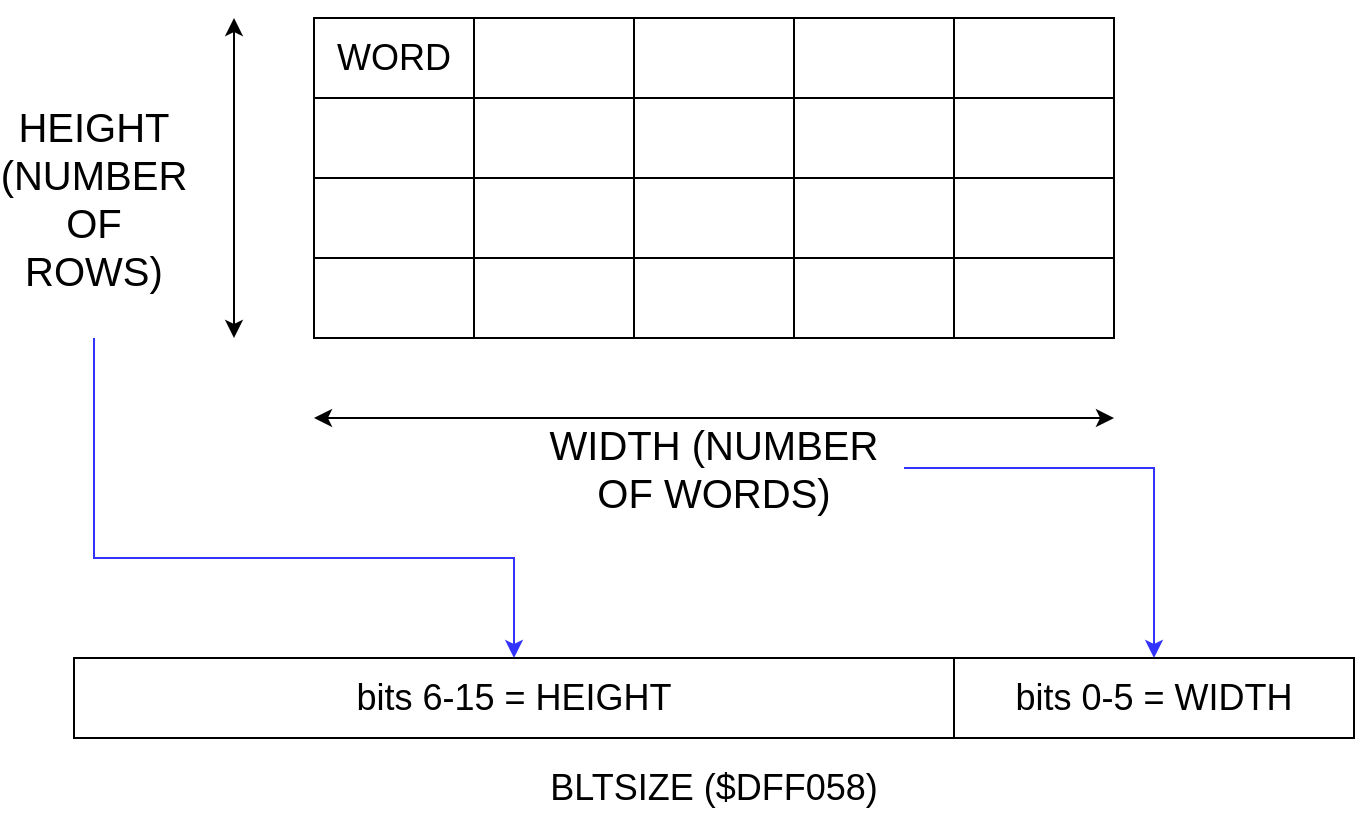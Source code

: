 <mxfile version="25.0.3">
  <diagram name="Pagina-1" id="hyNDqFRR06RENKn0NXhz">
    <mxGraphModel dx="1042" dy="531" grid="1" gridSize="10" guides="1" tooltips="1" connect="1" arrows="1" fold="1" page="1" pageScale="1" pageWidth="1169" pageHeight="827" math="0" shadow="0">
      <root>
        <mxCell id="0" />
        <mxCell id="1" parent="0" />
        <mxCell id="47_I8LrbGjwLFuimm0j3-1" value="" style="rounded=0;whiteSpace=wrap;html=1;" vertex="1" parent="1">
          <mxGeometry x="360" y="360" width="400" height="160" as="geometry" />
        </mxCell>
        <mxCell id="47_I8LrbGjwLFuimm0j3-2" value="" style="endArrow=classic;startArrow=classic;html=1;rounded=0;" edge="1" parent="1">
          <mxGeometry width="50" height="50" relative="1" as="geometry">
            <mxPoint x="320" y="520" as="sourcePoint" />
            <mxPoint x="320" y="360" as="targetPoint" />
          </mxGeometry>
        </mxCell>
        <mxCell id="47_I8LrbGjwLFuimm0j3-3" value="" style="endArrow=classic;startArrow=classic;html=1;rounded=0;" edge="1" parent="1">
          <mxGeometry width="50" height="50" relative="1" as="geometry">
            <mxPoint x="360" y="560" as="sourcePoint" />
            <mxPoint x="760" y="560" as="targetPoint" />
          </mxGeometry>
        </mxCell>
        <mxCell id="47_I8LrbGjwLFuimm0j3-32" style="edgeStyle=orthogonalEdgeStyle;rounded=0;orthogonalLoop=1;jettySize=auto;html=1;strokeColor=#3333FF;" edge="1" parent="1" source="47_I8LrbGjwLFuimm0j3-4" target="47_I8LrbGjwLFuimm0j3-29">
          <mxGeometry relative="1" as="geometry" />
        </mxCell>
        <mxCell id="47_I8LrbGjwLFuimm0j3-4" value="WIDTH (NUMBER OF WORDS)" style="text;html=1;align=center;verticalAlign=middle;whiteSpace=wrap;rounded=0;fontSize=20;" vertex="1" parent="1">
          <mxGeometry x="465" y="570" width="190" height="30" as="geometry" />
        </mxCell>
        <mxCell id="47_I8LrbGjwLFuimm0j3-33" style="edgeStyle=orthogonalEdgeStyle;rounded=0;orthogonalLoop=1;jettySize=auto;html=1;strokeColor=#3333FF;" edge="1" parent="1" source="47_I8LrbGjwLFuimm0j3-6" target="47_I8LrbGjwLFuimm0j3-30">
          <mxGeometry relative="1" as="geometry">
            <Array as="points">
              <mxPoint x="250" y="630" />
              <mxPoint x="460" y="630" />
            </Array>
          </mxGeometry>
        </mxCell>
        <mxCell id="47_I8LrbGjwLFuimm0j3-6" value="HEIGHT&lt;div&gt;(NUMBER&lt;/div&gt;&lt;div&gt;OF ROWS)&lt;/div&gt;" style="text;html=1;align=center;verticalAlign=middle;whiteSpace=wrap;rounded=0;fontSize=20;" vertex="1" parent="1">
          <mxGeometry x="220" y="380" width="60" height="140" as="geometry" />
        </mxCell>
        <mxCell id="47_I8LrbGjwLFuimm0j3-7" value="&lt;font style=&quot;font-size: 18px;&quot;&gt;WORD&lt;/font&gt;" style="rounded=0;whiteSpace=wrap;html=1;" vertex="1" parent="1">
          <mxGeometry x="360" y="360" width="80" height="40" as="geometry" />
        </mxCell>
        <mxCell id="47_I8LrbGjwLFuimm0j3-9" value="" style="rounded=0;whiteSpace=wrap;html=1;" vertex="1" parent="1">
          <mxGeometry x="440" y="360" width="80" height="40" as="geometry" />
        </mxCell>
        <mxCell id="47_I8LrbGjwLFuimm0j3-10" value="" style="rounded=0;whiteSpace=wrap;html=1;" vertex="1" parent="1">
          <mxGeometry x="520" y="360" width="80" height="40" as="geometry" />
        </mxCell>
        <mxCell id="47_I8LrbGjwLFuimm0j3-11" value="" style="rounded=0;whiteSpace=wrap;html=1;" vertex="1" parent="1">
          <mxGeometry x="600" y="360" width="80" height="40" as="geometry" />
        </mxCell>
        <mxCell id="47_I8LrbGjwLFuimm0j3-12" value="" style="rounded=0;whiteSpace=wrap;html=1;" vertex="1" parent="1">
          <mxGeometry x="680" y="360" width="80" height="40" as="geometry" />
        </mxCell>
        <mxCell id="47_I8LrbGjwLFuimm0j3-13" value="" style="rounded=0;whiteSpace=wrap;html=1;" vertex="1" parent="1">
          <mxGeometry x="360" y="400" width="80" height="40" as="geometry" />
        </mxCell>
        <mxCell id="47_I8LrbGjwLFuimm0j3-14" value="" style="rounded=0;whiteSpace=wrap;html=1;" vertex="1" parent="1">
          <mxGeometry x="440" y="400" width="80" height="40" as="geometry" />
        </mxCell>
        <mxCell id="47_I8LrbGjwLFuimm0j3-15" value="" style="rounded=0;whiteSpace=wrap;html=1;" vertex="1" parent="1">
          <mxGeometry x="520" y="400" width="80" height="40" as="geometry" />
        </mxCell>
        <mxCell id="47_I8LrbGjwLFuimm0j3-16" value="" style="rounded=0;whiteSpace=wrap;html=1;" vertex="1" parent="1">
          <mxGeometry x="600" y="400" width="80" height="40" as="geometry" />
        </mxCell>
        <mxCell id="47_I8LrbGjwLFuimm0j3-17" value="" style="rounded=0;whiteSpace=wrap;html=1;" vertex="1" parent="1">
          <mxGeometry x="680" y="400" width="80" height="40" as="geometry" />
        </mxCell>
        <mxCell id="47_I8LrbGjwLFuimm0j3-19" value="" style="rounded=0;whiteSpace=wrap;html=1;" vertex="1" parent="1">
          <mxGeometry x="360" y="440" width="80" height="40" as="geometry" />
        </mxCell>
        <mxCell id="47_I8LrbGjwLFuimm0j3-20" value="" style="rounded=0;whiteSpace=wrap;html=1;" vertex="1" parent="1">
          <mxGeometry x="440" y="440" width="80" height="40" as="geometry" />
        </mxCell>
        <mxCell id="47_I8LrbGjwLFuimm0j3-21" value="" style="rounded=0;whiteSpace=wrap;html=1;" vertex="1" parent="1">
          <mxGeometry x="520" y="440" width="80" height="40" as="geometry" />
        </mxCell>
        <mxCell id="47_I8LrbGjwLFuimm0j3-22" value="" style="rounded=0;whiteSpace=wrap;html=1;" vertex="1" parent="1">
          <mxGeometry x="600" y="440" width="80" height="40" as="geometry" />
        </mxCell>
        <mxCell id="47_I8LrbGjwLFuimm0j3-23" value="" style="rounded=0;whiteSpace=wrap;html=1;" vertex="1" parent="1">
          <mxGeometry x="680" y="440" width="80" height="40" as="geometry" />
        </mxCell>
        <mxCell id="47_I8LrbGjwLFuimm0j3-24" value="" style="rounded=0;whiteSpace=wrap;html=1;" vertex="1" parent="1">
          <mxGeometry x="360" y="480" width="80" height="40" as="geometry" />
        </mxCell>
        <mxCell id="47_I8LrbGjwLFuimm0j3-25" value="" style="rounded=0;whiteSpace=wrap;html=1;" vertex="1" parent="1">
          <mxGeometry x="440" y="480" width="80" height="40" as="geometry" />
        </mxCell>
        <mxCell id="47_I8LrbGjwLFuimm0j3-26" value="" style="rounded=0;whiteSpace=wrap;html=1;" vertex="1" parent="1">
          <mxGeometry x="520" y="480" width="80" height="40" as="geometry" />
        </mxCell>
        <mxCell id="47_I8LrbGjwLFuimm0j3-27" value="" style="rounded=0;whiteSpace=wrap;html=1;" vertex="1" parent="1">
          <mxGeometry x="600" y="480" width="80" height="40" as="geometry" />
        </mxCell>
        <mxCell id="47_I8LrbGjwLFuimm0j3-28" value="" style="rounded=0;whiteSpace=wrap;html=1;" vertex="1" parent="1">
          <mxGeometry x="680" y="480" width="80" height="40" as="geometry" />
        </mxCell>
        <mxCell id="47_I8LrbGjwLFuimm0j3-29" value="bits 0-5 = WIDTH" style="rounded=0;whiteSpace=wrap;html=1;fontSize=18;" vertex="1" parent="1">
          <mxGeometry x="680" y="680" width="200" height="40" as="geometry" />
        </mxCell>
        <mxCell id="47_I8LrbGjwLFuimm0j3-30" value="bits 6-15 = HEIGHT" style="rounded=0;whiteSpace=wrap;html=1;fontSize=18;" vertex="1" parent="1">
          <mxGeometry x="240" y="680" width="440" height="40" as="geometry" />
        </mxCell>
        <mxCell id="47_I8LrbGjwLFuimm0j3-31" value="BLTSIZE ($DFF058)" style="text;html=1;align=center;verticalAlign=middle;whiteSpace=wrap;rounded=0;fontSize=18;" vertex="1" parent="1">
          <mxGeometry x="440" y="730" width="240" height="30" as="geometry" />
        </mxCell>
      </root>
    </mxGraphModel>
  </diagram>
</mxfile>
